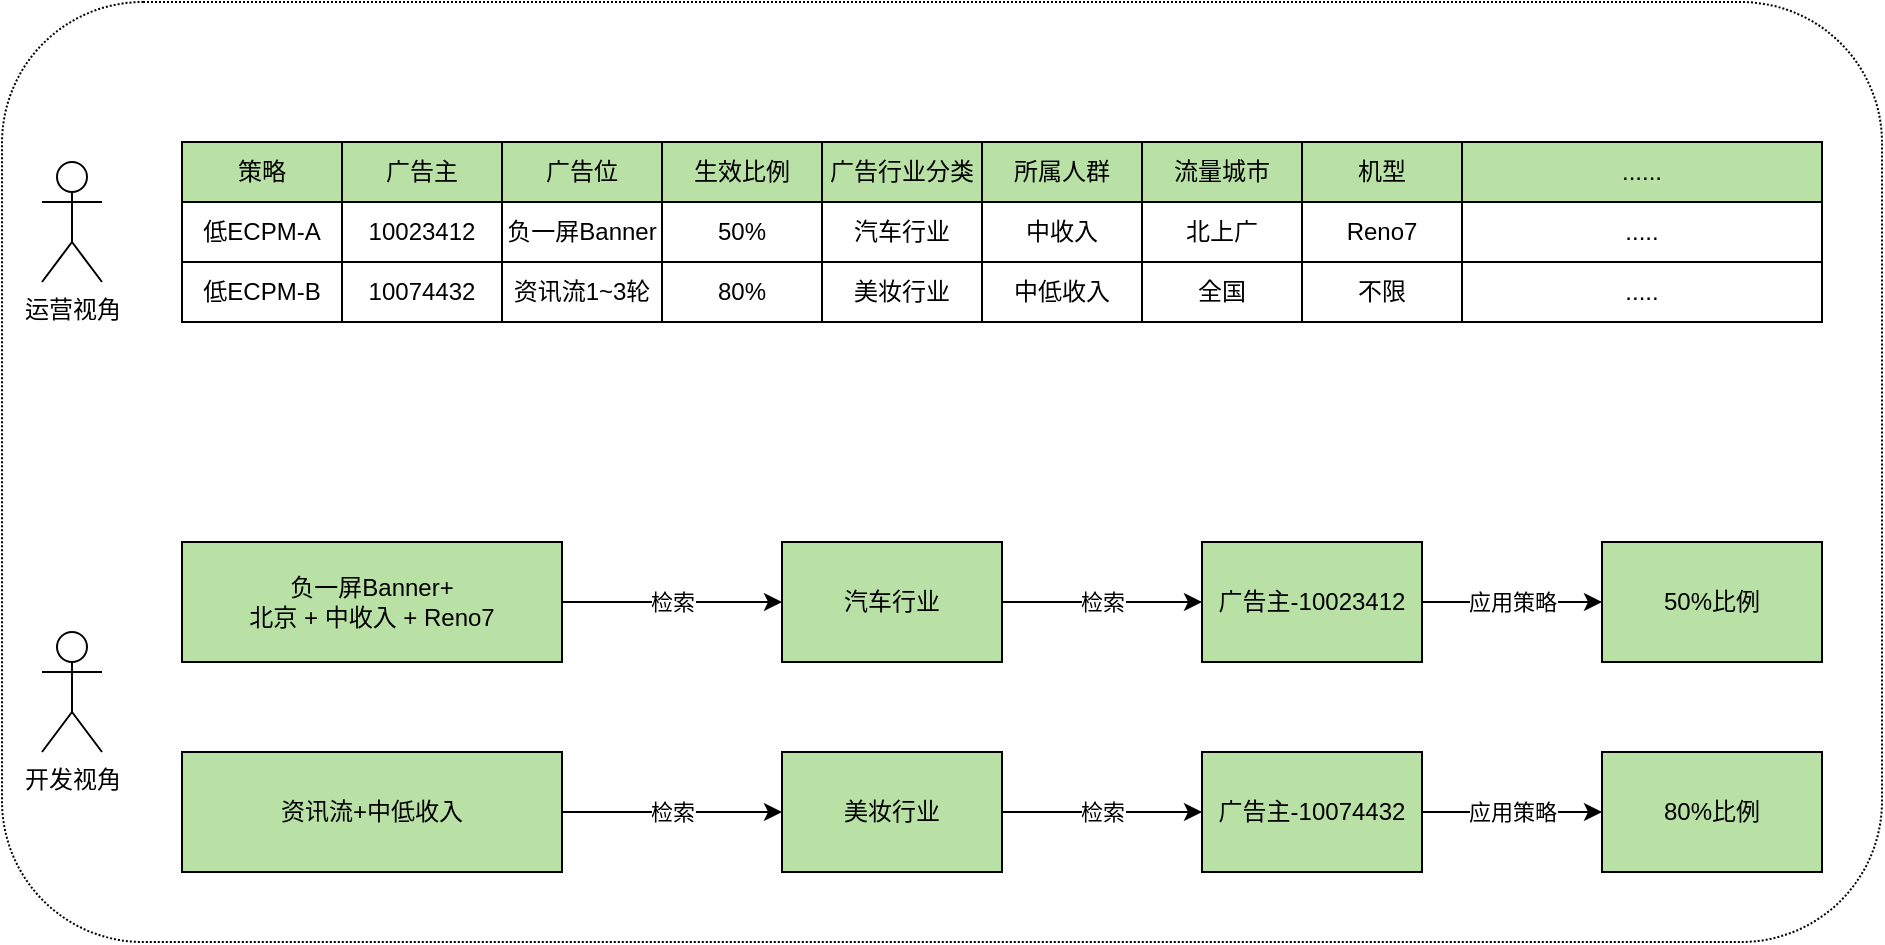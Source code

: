 <mxfile version="16.4.7" type="github">
  <diagram id="rcAnT3VPeKNXhOJFLljD" name="Page-1">
    <mxGraphModel dx="1422" dy="706" grid="1" gridSize="10" guides="1" tooltips="1" connect="1" arrows="1" fold="1" page="1" pageScale="1" pageWidth="1100" pageHeight="850" math="0" shadow="0">
      <root>
        <mxCell id="0" />
        <mxCell id="1" parent="0" />
        <mxCell id="Cfy-7OAwsDGCbZ4uRqHp-1" value="运营视角" style="shape=umlActor;verticalLabelPosition=bottom;verticalAlign=top;html=1;outlineConnect=0;" vertex="1" parent="1">
          <mxGeometry x="130" y="120" width="30" height="60" as="geometry" />
        </mxCell>
        <mxCell id="Cfy-7OAwsDGCbZ4uRqHp-2" value="广告主" style="rounded=0;whiteSpace=wrap;html=1;fillColor=#B9E0A5;" vertex="1" parent="1">
          <mxGeometry x="280" y="110" width="80" height="30" as="geometry" />
        </mxCell>
        <mxCell id="Cfy-7OAwsDGCbZ4uRqHp-3" value="广告位" style="rounded=0;whiteSpace=wrap;html=1;fillColor=#B9E0A5;" vertex="1" parent="1">
          <mxGeometry x="360" y="110" width="80" height="30" as="geometry" />
        </mxCell>
        <mxCell id="Cfy-7OAwsDGCbZ4uRqHp-4" value="生效比例" style="rounded=0;whiteSpace=wrap;html=1;fillColor=#B9E0A5;" vertex="1" parent="1">
          <mxGeometry x="440" y="110" width="80" height="30" as="geometry" />
        </mxCell>
        <mxCell id="Cfy-7OAwsDGCbZ4uRqHp-5" value="广告行业分类" style="rounded=0;whiteSpace=wrap;html=1;fillColor=#B9E0A5;" vertex="1" parent="1">
          <mxGeometry x="520" y="110" width="80" height="30" as="geometry" />
        </mxCell>
        <mxCell id="Cfy-7OAwsDGCbZ4uRqHp-6" value="所属人群" style="rounded=0;whiteSpace=wrap;html=1;fillColor=#B9E0A5;" vertex="1" parent="1">
          <mxGeometry x="600" y="110" width="80" height="30" as="geometry" />
        </mxCell>
        <mxCell id="Cfy-7OAwsDGCbZ4uRqHp-7" value="流量城市" style="rounded=0;whiteSpace=wrap;html=1;fillColor=#B9E0A5;" vertex="1" parent="1">
          <mxGeometry x="680" y="110" width="80" height="30" as="geometry" />
        </mxCell>
        <mxCell id="Cfy-7OAwsDGCbZ4uRqHp-8" value="机型" style="rounded=0;whiteSpace=wrap;html=1;fillColor=#B9E0A5;" vertex="1" parent="1">
          <mxGeometry x="760" y="110" width="80" height="30" as="geometry" />
        </mxCell>
        <mxCell id="Cfy-7OAwsDGCbZ4uRqHp-9" value="......" style="rounded=0;whiteSpace=wrap;html=1;fillColor=#B9E0A5;" vertex="1" parent="1">
          <mxGeometry x="840" y="110" width="180" height="30" as="geometry" />
        </mxCell>
        <mxCell id="Cfy-7OAwsDGCbZ4uRqHp-10" value="10023412" style="rounded=0;whiteSpace=wrap;html=1;" vertex="1" parent="1">
          <mxGeometry x="280" y="140" width="80" height="30" as="geometry" />
        </mxCell>
        <mxCell id="Cfy-7OAwsDGCbZ4uRqHp-11" value="负一屏Banner" style="rounded=0;whiteSpace=wrap;html=1;" vertex="1" parent="1">
          <mxGeometry x="360" y="140" width="80" height="30" as="geometry" />
        </mxCell>
        <mxCell id="Cfy-7OAwsDGCbZ4uRqHp-12" value="50%" style="rounded=0;whiteSpace=wrap;html=1;" vertex="1" parent="1">
          <mxGeometry x="440" y="140" width="80" height="30" as="geometry" />
        </mxCell>
        <mxCell id="Cfy-7OAwsDGCbZ4uRqHp-13" value="汽车行业" style="rounded=0;whiteSpace=wrap;html=1;" vertex="1" parent="1">
          <mxGeometry x="520" y="140" width="80" height="30" as="geometry" />
        </mxCell>
        <mxCell id="Cfy-7OAwsDGCbZ4uRqHp-14" value="中收入" style="rounded=0;whiteSpace=wrap;html=1;" vertex="1" parent="1">
          <mxGeometry x="600" y="140" width="80" height="30" as="geometry" />
        </mxCell>
        <mxCell id="Cfy-7OAwsDGCbZ4uRqHp-15" value="北上广" style="rounded=0;whiteSpace=wrap;html=1;" vertex="1" parent="1">
          <mxGeometry x="680" y="140" width="80" height="30" as="geometry" />
        </mxCell>
        <mxCell id="Cfy-7OAwsDGCbZ4uRqHp-17" value="Reno7" style="rounded=0;whiteSpace=wrap;html=1;" vertex="1" parent="1">
          <mxGeometry x="760" y="140" width="80" height="30" as="geometry" />
        </mxCell>
        <mxCell id="Cfy-7OAwsDGCbZ4uRqHp-18" value="....." style="rounded=0;whiteSpace=wrap;html=1;" vertex="1" parent="1">
          <mxGeometry x="840" y="140" width="180" height="30" as="geometry" />
        </mxCell>
        <mxCell id="Cfy-7OAwsDGCbZ4uRqHp-19" value="10074432" style="rounded=0;whiteSpace=wrap;html=1;" vertex="1" parent="1">
          <mxGeometry x="280" y="170" width="80" height="30" as="geometry" />
        </mxCell>
        <mxCell id="Cfy-7OAwsDGCbZ4uRqHp-20" value="资讯流1~3轮" style="rounded=0;whiteSpace=wrap;html=1;" vertex="1" parent="1">
          <mxGeometry x="360" y="170" width="80" height="30" as="geometry" />
        </mxCell>
        <mxCell id="Cfy-7OAwsDGCbZ4uRqHp-21" value="80%" style="rounded=0;whiteSpace=wrap;html=1;" vertex="1" parent="1">
          <mxGeometry x="440" y="170" width="80" height="30" as="geometry" />
        </mxCell>
        <mxCell id="Cfy-7OAwsDGCbZ4uRqHp-22" value="美妆行业" style="rounded=0;whiteSpace=wrap;html=1;" vertex="1" parent="1">
          <mxGeometry x="520" y="170" width="80" height="30" as="geometry" />
        </mxCell>
        <mxCell id="Cfy-7OAwsDGCbZ4uRqHp-23" value="中低收入" style="rounded=0;whiteSpace=wrap;html=1;" vertex="1" parent="1">
          <mxGeometry x="600" y="170" width="80" height="30" as="geometry" />
        </mxCell>
        <mxCell id="Cfy-7OAwsDGCbZ4uRqHp-24" value="全国" style="rounded=0;whiteSpace=wrap;html=1;" vertex="1" parent="1">
          <mxGeometry x="680" y="170" width="80" height="30" as="geometry" />
        </mxCell>
        <mxCell id="Cfy-7OAwsDGCbZ4uRqHp-25" value="不限" style="rounded=0;whiteSpace=wrap;html=1;" vertex="1" parent="1">
          <mxGeometry x="760" y="170" width="80" height="30" as="geometry" />
        </mxCell>
        <mxCell id="Cfy-7OAwsDGCbZ4uRqHp-26" value="....." style="rounded=0;whiteSpace=wrap;html=1;" vertex="1" parent="1">
          <mxGeometry x="840" y="170" width="180" height="30" as="geometry" />
        </mxCell>
        <mxCell id="Cfy-7OAwsDGCbZ4uRqHp-27" value="开发视角" style="shape=umlActor;verticalLabelPosition=bottom;verticalAlign=top;html=1;outlineConnect=0;" vertex="1" parent="1">
          <mxGeometry x="130" y="355" width="30" height="60" as="geometry" />
        </mxCell>
        <mxCell id="Cfy-7OAwsDGCbZ4uRqHp-28" value="策略" style="rounded=0;whiteSpace=wrap;html=1;fillColor=#B9E0A5;" vertex="1" parent="1">
          <mxGeometry x="200" y="110" width="80" height="30" as="geometry" />
        </mxCell>
        <mxCell id="Cfy-7OAwsDGCbZ4uRqHp-29" value="低ECPM-A" style="rounded=0;whiteSpace=wrap;html=1;" vertex="1" parent="1">
          <mxGeometry x="200" y="140" width="80" height="30" as="geometry" />
        </mxCell>
        <mxCell id="Cfy-7OAwsDGCbZ4uRqHp-30" value="低ECPM-B" style="rounded=0;whiteSpace=wrap;html=1;" vertex="1" parent="1">
          <mxGeometry x="200" y="170" width="80" height="30" as="geometry" />
        </mxCell>
        <mxCell id="Cfy-7OAwsDGCbZ4uRqHp-31" value="负一屏Banner+&lt;br&gt;北京 + 中收入 + Reno7" style="rounded=0;whiteSpace=wrap;html=1;fillColor=#B9E0A5;" vertex="1" parent="1">
          <mxGeometry x="200" y="310" width="190" height="60" as="geometry" />
        </mxCell>
        <mxCell id="Cfy-7OAwsDGCbZ4uRqHp-32" value="汽车行业" style="rounded=0;whiteSpace=wrap;html=1;fillColor=#B9E0A5;" vertex="1" parent="1">
          <mxGeometry x="500" y="310" width="110" height="60" as="geometry" />
        </mxCell>
        <mxCell id="Cfy-7OAwsDGCbZ4uRqHp-33" value="检索" style="endArrow=classic;html=1;rounded=0;entryX=0;entryY=0.5;entryDx=0;entryDy=0;exitX=1;exitY=0.5;exitDx=0;exitDy=0;" edge="1" parent="1" source="Cfy-7OAwsDGCbZ4uRqHp-31" target="Cfy-7OAwsDGCbZ4uRqHp-32">
          <mxGeometry width="50" height="50" relative="1" as="geometry">
            <mxPoint x="440" y="360" as="sourcePoint" />
            <mxPoint x="490" y="310" as="targetPoint" />
          </mxGeometry>
        </mxCell>
        <mxCell id="Cfy-7OAwsDGCbZ4uRqHp-37" value="应用策略" style="edgeStyle=orthogonalEdgeStyle;rounded=0;orthogonalLoop=1;jettySize=auto;html=1;entryX=0;entryY=0.5;entryDx=0;entryDy=0;" edge="1" parent="1" source="Cfy-7OAwsDGCbZ4uRqHp-34" target="Cfy-7OAwsDGCbZ4uRqHp-36">
          <mxGeometry relative="1" as="geometry" />
        </mxCell>
        <mxCell id="Cfy-7OAwsDGCbZ4uRqHp-34" value="广告主-10023412" style="rounded=0;whiteSpace=wrap;html=1;fillColor=#B9E0A5;" vertex="1" parent="1">
          <mxGeometry x="710" y="310" width="110" height="60" as="geometry" />
        </mxCell>
        <mxCell id="Cfy-7OAwsDGCbZ4uRqHp-35" value="检索" style="endArrow=classic;html=1;rounded=0;entryX=0;entryY=0.5;entryDx=0;entryDy=0;" edge="1" parent="1" target="Cfy-7OAwsDGCbZ4uRqHp-34">
          <mxGeometry width="50" height="50" relative="1" as="geometry">
            <mxPoint x="610" y="340" as="sourcePoint" />
            <mxPoint x="510" y="350" as="targetPoint" />
          </mxGeometry>
        </mxCell>
        <mxCell id="Cfy-7OAwsDGCbZ4uRqHp-36" value="50%比例" style="rounded=0;whiteSpace=wrap;html=1;fillColor=#B9E0A5;" vertex="1" parent="1">
          <mxGeometry x="910" y="310" width="110" height="60" as="geometry" />
        </mxCell>
        <mxCell id="Cfy-7OAwsDGCbZ4uRqHp-38" value="资讯流+中低收入" style="rounded=0;whiteSpace=wrap;html=1;fillColor=#B9E0A5;" vertex="1" parent="1">
          <mxGeometry x="200" y="415" width="190" height="60" as="geometry" />
        </mxCell>
        <mxCell id="Cfy-7OAwsDGCbZ4uRqHp-39" value="美妆行业" style="rounded=0;whiteSpace=wrap;html=1;fillColor=#B9E0A5;" vertex="1" parent="1">
          <mxGeometry x="500" y="415" width="110" height="60" as="geometry" />
        </mxCell>
        <mxCell id="Cfy-7OAwsDGCbZ4uRqHp-40" value="检索" style="endArrow=classic;html=1;rounded=0;entryX=0;entryY=0.5;entryDx=0;entryDy=0;exitX=1;exitY=0.5;exitDx=0;exitDy=0;" edge="1" source="Cfy-7OAwsDGCbZ4uRqHp-38" target="Cfy-7OAwsDGCbZ4uRqHp-39" parent="1">
          <mxGeometry width="50" height="50" relative="1" as="geometry">
            <mxPoint x="440" y="465" as="sourcePoint" />
            <mxPoint x="490" y="415" as="targetPoint" />
          </mxGeometry>
        </mxCell>
        <mxCell id="Cfy-7OAwsDGCbZ4uRqHp-41" value="应用策略" style="edgeStyle=orthogonalEdgeStyle;rounded=0;orthogonalLoop=1;jettySize=auto;html=1;entryX=0;entryY=0.5;entryDx=0;entryDy=0;" edge="1" source="Cfy-7OAwsDGCbZ4uRqHp-42" target="Cfy-7OAwsDGCbZ4uRqHp-44" parent="1">
          <mxGeometry relative="1" as="geometry" />
        </mxCell>
        <mxCell id="Cfy-7OAwsDGCbZ4uRqHp-42" value="广告主-10074432" style="rounded=0;whiteSpace=wrap;html=1;fillColor=#B9E0A5;" vertex="1" parent="1">
          <mxGeometry x="710" y="415" width="110" height="60" as="geometry" />
        </mxCell>
        <mxCell id="Cfy-7OAwsDGCbZ4uRqHp-43" value="检索" style="endArrow=classic;html=1;rounded=0;entryX=0;entryY=0.5;entryDx=0;entryDy=0;" edge="1" target="Cfy-7OAwsDGCbZ4uRqHp-42" parent="1">
          <mxGeometry width="50" height="50" relative="1" as="geometry">
            <mxPoint x="610" y="445" as="sourcePoint" />
            <mxPoint x="510" y="455" as="targetPoint" />
          </mxGeometry>
        </mxCell>
        <mxCell id="Cfy-7OAwsDGCbZ4uRqHp-44" value="80%比例" style="rounded=0;whiteSpace=wrap;html=1;fillColor=#B9E0A5;" vertex="1" parent="1">
          <mxGeometry x="910" y="415" width="110" height="60" as="geometry" />
        </mxCell>
        <mxCell id="Cfy-7OAwsDGCbZ4uRqHp-56" value="" style="rounded=1;whiteSpace=wrap;html=1;fillColor=none;dashed=1;dashPattern=1 1;" vertex="1" parent="1">
          <mxGeometry x="110" y="40" width="940" height="470" as="geometry" />
        </mxCell>
      </root>
    </mxGraphModel>
  </diagram>
</mxfile>
